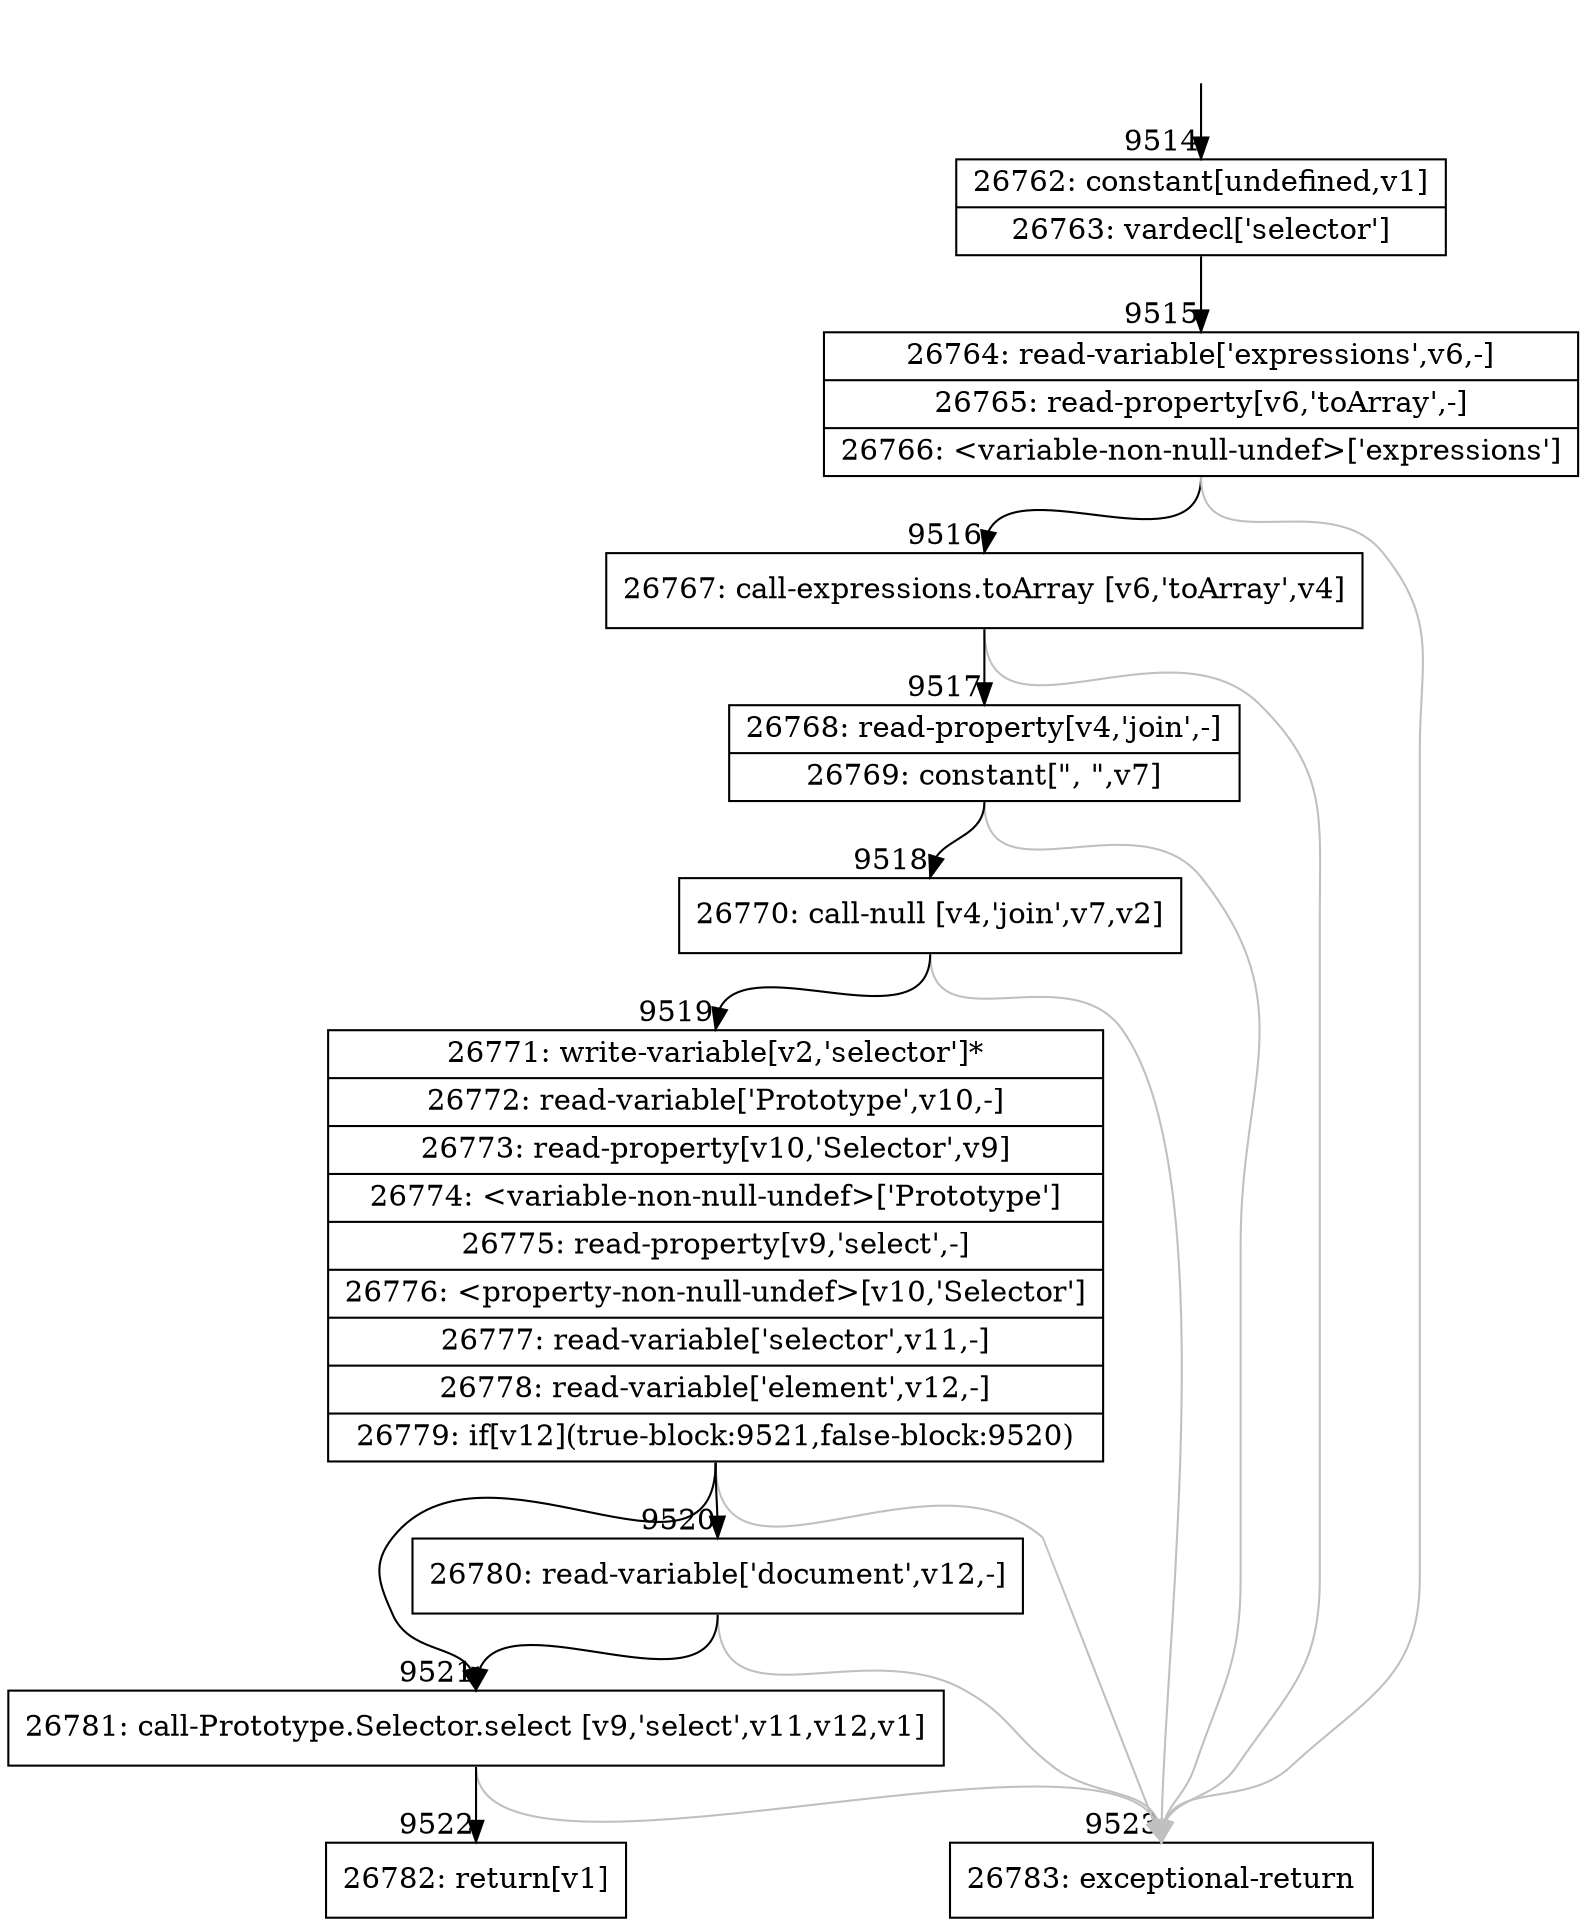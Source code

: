 digraph {
rankdir="TD"
BB_entry732[shape=none,label=""];
BB_entry732 -> BB9514 [tailport=s, headport=n, headlabel="    9514"]
BB9514 [shape=record label="{26762: constant[undefined,v1]|26763: vardecl['selector']}" ] 
BB9514 -> BB9515 [tailport=s, headport=n, headlabel="      9515"]
BB9515 [shape=record label="{26764: read-variable['expressions',v6,-]|26765: read-property[v6,'toArray',-]|26766: \<variable-non-null-undef\>['expressions']}" ] 
BB9515 -> BB9516 [tailport=s, headport=n, headlabel="      9516"]
BB9515 -> BB9523 [tailport=s, headport=n, color=gray, headlabel="      9523"]
BB9516 [shape=record label="{26767: call-expressions.toArray [v6,'toArray',v4]}" ] 
BB9516 -> BB9517 [tailport=s, headport=n, headlabel="      9517"]
BB9516 -> BB9523 [tailport=s, headport=n, color=gray]
BB9517 [shape=record label="{26768: read-property[v4,'join',-]|26769: constant[\", \",v7]}" ] 
BB9517 -> BB9518 [tailport=s, headport=n, headlabel="      9518"]
BB9517 -> BB9523 [tailport=s, headport=n, color=gray]
BB9518 [shape=record label="{26770: call-null [v4,'join',v7,v2]}" ] 
BB9518 -> BB9519 [tailport=s, headport=n, headlabel="      9519"]
BB9518 -> BB9523 [tailport=s, headport=n, color=gray]
BB9519 [shape=record label="{26771: write-variable[v2,'selector']*|26772: read-variable['Prototype',v10,-]|26773: read-property[v10,'Selector',v9]|26774: \<variable-non-null-undef\>['Prototype']|26775: read-property[v9,'select',-]|26776: \<property-non-null-undef\>[v10,'Selector']|26777: read-variable['selector',v11,-]|26778: read-variable['element',v12,-]|26779: if[v12](true-block:9521,false-block:9520)}" ] 
BB9519 -> BB9521 [tailport=s, headport=n, headlabel="      9521"]
BB9519 -> BB9520 [tailport=s, headport=n, headlabel="      9520"]
BB9519 -> BB9523 [tailport=s, headport=n, color=gray]
BB9520 [shape=record label="{26780: read-variable['document',v12,-]}" ] 
BB9520 -> BB9521 [tailport=s, headport=n]
BB9520 -> BB9523 [tailport=s, headport=n, color=gray]
BB9521 [shape=record label="{26781: call-Prototype.Selector.select [v9,'select',v11,v12,v1]}" ] 
BB9521 -> BB9522 [tailport=s, headport=n, headlabel="      9522"]
BB9521 -> BB9523 [tailport=s, headport=n, color=gray]
BB9522 [shape=record label="{26782: return[v1]}" ] 
BB9523 [shape=record label="{26783: exceptional-return}" ] 
//#$~ 7507
}
